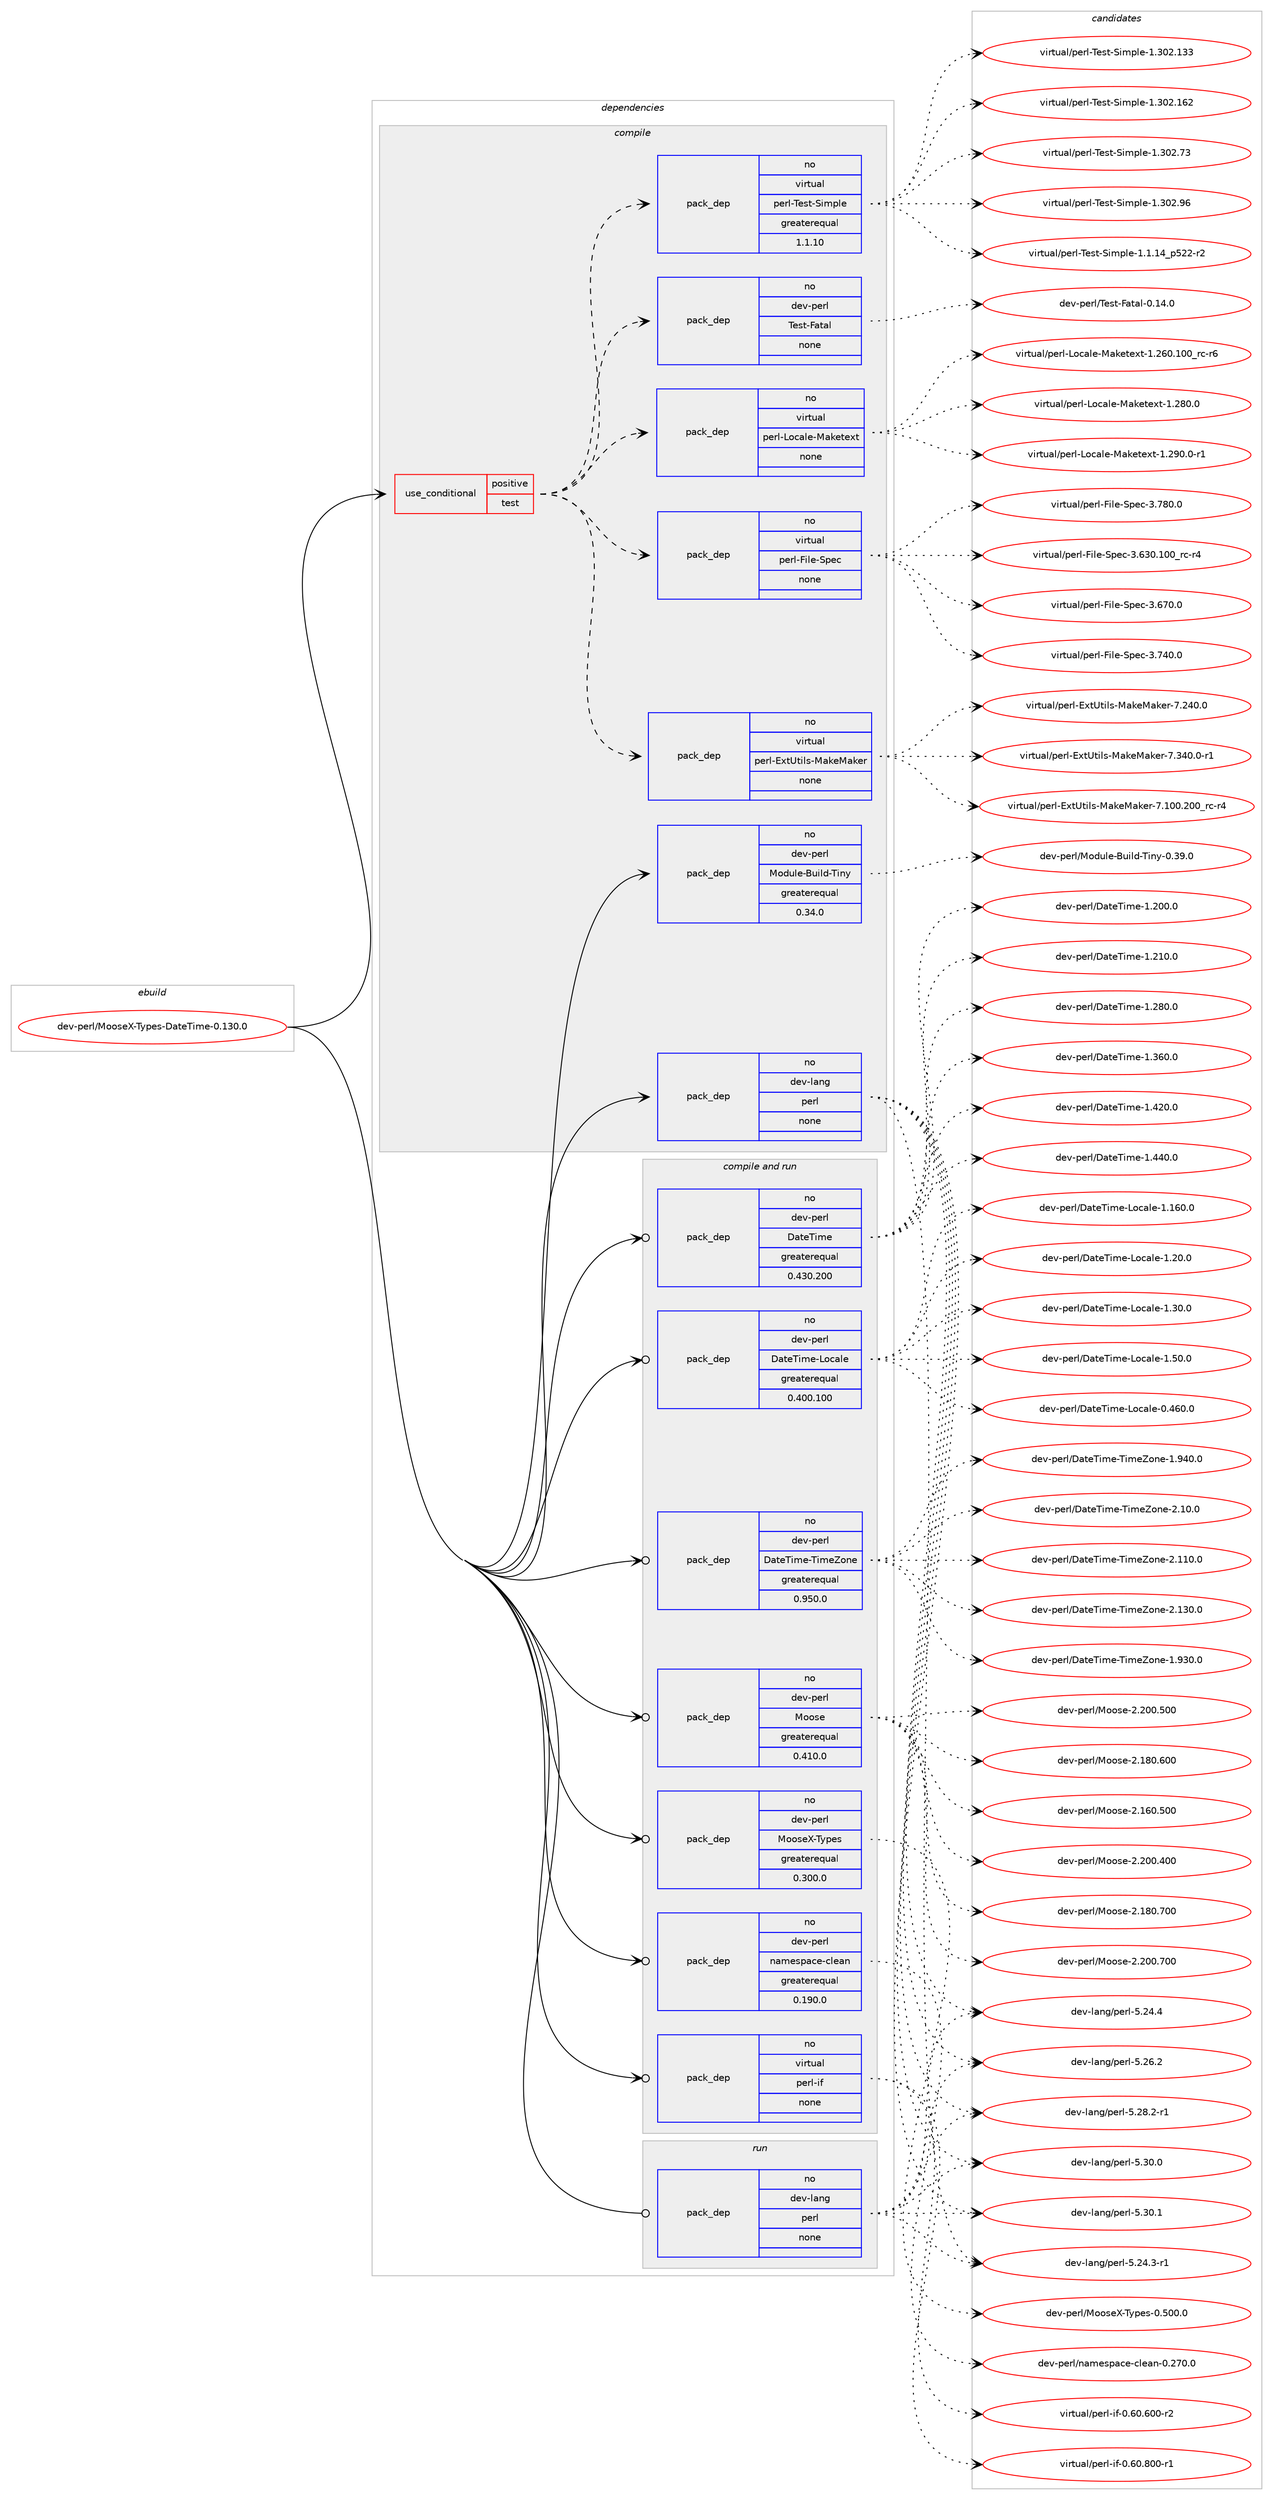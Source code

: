digraph prolog {

# *************
# Graph options
# *************

newrank=true;
concentrate=true;
compound=true;
graph [rankdir=LR,fontname=Helvetica,fontsize=10,ranksep=1.5];#, ranksep=2.5, nodesep=0.2];
edge  [arrowhead=vee];
node  [fontname=Helvetica,fontsize=10];

# **********
# The ebuild
# **********

subgraph cluster_leftcol {
color=gray;
rank=same;
label=<<i>ebuild</i>>;
id [label="dev-perl/MooseX-Types-DateTime-0.130.0", color=red, width=4, href="../dev-perl/MooseX-Types-DateTime-0.130.0.svg"];
}

# ****************
# The dependencies
# ****************

subgraph cluster_midcol {
color=gray;
label=<<i>dependencies</i>>;
subgraph cluster_compile {
fillcolor="#eeeeee";
style=filled;
label=<<i>compile</i>>;
subgraph cond134029 {
dependency582473 [label=<<TABLE BORDER="0" CELLBORDER="1" CELLSPACING="0" CELLPADDING="4"><TR><TD ROWSPAN="3" CELLPADDING="10">use_conditional</TD></TR><TR><TD>positive</TD></TR><TR><TD>test</TD></TR></TABLE>>, shape=none, color=red];
subgraph pack436792 {
dependency582474 [label=<<TABLE BORDER="0" CELLBORDER="1" CELLSPACING="0" CELLPADDING="4" WIDTH="220"><TR><TD ROWSPAN="6" CELLPADDING="30">pack_dep</TD></TR><TR><TD WIDTH="110">no</TD></TR><TR><TD>virtual</TD></TR><TR><TD>perl-ExtUtils-MakeMaker</TD></TR><TR><TD>none</TD></TR><TR><TD></TD></TR></TABLE>>, shape=none, color=blue];
}
dependency582473:e -> dependency582474:w [weight=20,style="dashed",arrowhead="vee"];
subgraph pack436793 {
dependency582475 [label=<<TABLE BORDER="0" CELLBORDER="1" CELLSPACING="0" CELLPADDING="4" WIDTH="220"><TR><TD ROWSPAN="6" CELLPADDING="30">pack_dep</TD></TR><TR><TD WIDTH="110">no</TD></TR><TR><TD>virtual</TD></TR><TR><TD>perl-File-Spec</TD></TR><TR><TD>none</TD></TR><TR><TD></TD></TR></TABLE>>, shape=none, color=blue];
}
dependency582473:e -> dependency582475:w [weight=20,style="dashed",arrowhead="vee"];
subgraph pack436794 {
dependency582476 [label=<<TABLE BORDER="0" CELLBORDER="1" CELLSPACING="0" CELLPADDING="4" WIDTH="220"><TR><TD ROWSPAN="6" CELLPADDING="30">pack_dep</TD></TR><TR><TD WIDTH="110">no</TD></TR><TR><TD>virtual</TD></TR><TR><TD>perl-Locale-Maketext</TD></TR><TR><TD>none</TD></TR><TR><TD></TD></TR></TABLE>>, shape=none, color=blue];
}
dependency582473:e -> dependency582476:w [weight=20,style="dashed",arrowhead="vee"];
subgraph pack436795 {
dependency582477 [label=<<TABLE BORDER="0" CELLBORDER="1" CELLSPACING="0" CELLPADDING="4" WIDTH="220"><TR><TD ROWSPAN="6" CELLPADDING="30">pack_dep</TD></TR><TR><TD WIDTH="110">no</TD></TR><TR><TD>dev-perl</TD></TR><TR><TD>Test-Fatal</TD></TR><TR><TD>none</TD></TR><TR><TD></TD></TR></TABLE>>, shape=none, color=blue];
}
dependency582473:e -> dependency582477:w [weight=20,style="dashed",arrowhead="vee"];
subgraph pack436796 {
dependency582478 [label=<<TABLE BORDER="0" CELLBORDER="1" CELLSPACING="0" CELLPADDING="4" WIDTH="220"><TR><TD ROWSPAN="6" CELLPADDING="30">pack_dep</TD></TR><TR><TD WIDTH="110">no</TD></TR><TR><TD>virtual</TD></TR><TR><TD>perl-Test-Simple</TD></TR><TR><TD>greaterequal</TD></TR><TR><TD>1.1.10</TD></TR></TABLE>>, shape=none, color=blue];
}
dependency582473:e -> dependency582478:w [weight=20,style="dashed",arrowhead="vee"];
}
id:e -> dependency582473:w [weight=20,style="solid",arrowhead="vee"];
subgraph pack436797 {
dependency582479 [label=<<TABLE BORDER="0" CELLBORDER="1" CELLSPACING="0" CELLPADDING="4" WIDTH="220"><TR><TD ROWSPAN="6" CELLPADDING="30">pack_dep</TD></TR><TR><TD WIDTH="110">no</TD></TR><TR><TD>dev-lang</TD></TR><TR><TD>perl</TD></TR><TR><TD>none</TD></TR><TR><TD></TD></TR></TABLE>>, shape=none, color=blue];
}
id:e -> dependency582479:w [weight=20,style="solid",arrowhead="vee"];
subgraph pack436798 {
dependency582480 [label=<<TABLE BORDER="0" CELLBORDER="1" CELLSPACING="0" CELLPADDING="4" WIDTH="220"><TR><TD ROWSPAN="6" CELLPADDING="30">pack_dep</TD></TR><TR><TD WIDTH="110">no</TD></TR><TR><TD>dev-perl</TD></TR><TR><TD>Module-Build-Tiny</TD></TR><TR><TD>greaterequal</TD></TR><TR><TD>0.34.0</TD></TR></TABLE>>, shape=none, color=blue];
}
id:e -> dependency582480:w [weight=20,style="solid",arrowhead="vee"];
}
subgraph cluster_compileandrun {
fillcolor="#eeeeee";
style=filled;
label=<<i>compile and run</i>>;
subgraph pack436799 {
dependency582481 [label=<<TABLE BORDER="0" CELLBORDER="1" CELLSPACING="0" CELLPADDING="4" WIDTH="220"><TR><TD ROWSPAN="6" CELLPADDING="30">pack_dep</TD></TR><TR><TD WIDTH="110">no</TD></TR><TR><TD>dev-perl</TD></TR><TR><TD>DateTime</TD></TR><TR><TD>greaterequal</TD></TR><TR><TD>0.430.200</TD></TR></TABLE>>, shape=none, color=blue];
}
id:e -> dependency582481:w [weight=20,style="solid",arrowhead="odotvee"];
subgraph pack436800 {
dependency582482 [label=<<TABLE BORDER="0" CELLBORDER="1" CELLSPACING="0" CELLPADDING="4" WIDTH="220"><TR><TD ROWSPAN="6" CELLPADDING="30">pack_dep</TD></TR><TR><TD WIDTH="110">no</TD></TR><TR><TD>dev-perl</TD></TR><TR><TD>DateTime-Locale</TD></TR><TR><TD>greaterequal</TD></TR><TR><TD>0.400.100</TD></TR></TABLE>>, shape=none, color=blue];
}
id:e -> dependency582482:w [weight=20,style="solid",arrowhead="odotvee"];
subgraph pack436801 {
dependency582483 [label=<<TABLE BORDER="0" CELLBORDER="1" CELLSPACING="0" CELLPADDING="4" WIDTH="220"><TR><TD ROWSPAN="6" CELLPADDING="30">pack_dep</TD></TR><TR><TD WIDTH="110">no</TD></TR><TR><TD>dev-perl</TD></TR><TR><TD>DateTime-TimeZone</TD></TR><TR><TD>greaterequal</TD></TR><TR><TD>0.950.0</TD></TR></TABLE>>, shape=none, color=blue];
}
id:e -> dependency582483:w [weight=20,style="solid",arrowhead="odotvee"];
subgraph pack436802 {
dependency582484 [label=<<TABLE BORDER="0" CELLBORDER="1" CELLSPACING="0" CELLPADDING="4" WIDTH="220"><TR><TD ROWSPAN="6" CELLPADDING="30">pack_dep</TD></TR><TR><TD WIDTH="110">no</TD></TR><TR><TD>dev-perl</TD></TR><TR><TD>Moose</TD></TR><TR><TD>greaterequal</TD></TR><TR><TD>0.410.0</TD></TR></TABLE>>, shape=none, color=blue];
}
id:e -> dependency582484:w [weight=20,style="solid",arrowhead="odotvee"];
subgraph pack436803 {
dependency582485 [label=<<TABLE BORDER="0" CELLBORDER="1" CELLSPACING="0" CELLPADDING="4" WIDTH="220"><TR><TD ROWSPAN="6" CELLPADDING="30">pack_dep</TD></TR><TR><TD WIDTH="110">no</TD></TR><TR><TD>dev-perl</TD></TR><TR><TD>MooseX-Types</TD></TR><TR><TD>greaterequal</TD></TR><TR><TD>0.300.0</TD></TR></TABLE>>, shape=none, color=blue];
}
id:e -> dependency582485:w [weight=20,style="solid",arrowhead="odotvee"];
subgraph pack436804 {
dependency582486 [label=<<TABLE BORDER="0" CELLBORDER="1" CELLSPACING="0" CELLPADDING="4" WIDTH="220"><TR><TD ROWSPAN="6" CELLPADDING="30">pack_dep</TD></TR><TR><TD WIDTH="110">no</TD></TR><TR><TD>dev-perl</TD></TR><TR><TD>namespace-clean</TD></TR><TR><TD>greaterequal</TD></TR><TR><TD>0.190.0</TD></TR></TABLE>>, shape=none, color=blue];
}
id:e -> dependency582486:w [weight=20,style="solid",arrowhead="odotvee"];
subgraph pack436805 {
dependency582487 [label=<<TABLE BORDER="0" CELLBORDER="1" CELLSPACING="0" CELLPADDING="4" WIDTH="220"><TR><TD ROWSPAN="6" CELLPADDING="30">pack_dep</TD></TR><TR><TD WIDTH="110">no</TD></TR><TR><TD>virtual</TD></TR><TR><TD>perl-if</TD></TR><TR><TD>none</TD></TR><TR><TD></TD></TR></TABLE>>, shape=none, color=blue];
}
id:e -> dependency582487:w [weight=20,style="solid",arrowhead="odotvee"];
}
subgraph cluster_run {
fillcolor="#eeeeee";
style=filled;
label=<<i>run</i>>;
subgraph pack436806 {
dependency582488 [label=<<TABLE BORDER="0" CELLBORDER="1" CELLSPACING="0" CELLPADDING="4" WIDTH="220"><TR><TD ROWSPAN="6" CELLPADDING="30">pack_dep</TD></TR><TR><TD WIDTH="110">no</TD></TR><TR><TD>dev-lang</TD></TR><TR><TD>perl</TD></TR><TR><TD>none</TD></TR><TR><TD></TD></TR></TABLE>>, shape=none, color=blue];
}
id:e -> dependency582488:w [weight=20,style="solid",arrowhead="odot"];
}
}

# **************
# The candidates
# **************

subgraph cluster_choices {
rank=same;
color=gray;
label=<<i>candidates</i>>;

subgraph choice436792 {
color=black;
nodesep=1;
choice118105114116117971084711210111410845691201168511610510811545779710710177971071011144555464948484650484895114994511452 [label="virtual/perl-ExtUtils-MakeMaker-7.100.200_rc-r4", color=red, width=4,href="../virtual/perl-ExtUtils-MakeMaker-7.100.200_rc-r4.svg"];
choice118105114116117971084711210111410845691201168511610510811545779710710177971071011144555465052484648 [label="virtual/perl-ExtUtils-MakeMaker-7.240.0", color=red, width=4,href="../virtual/perl-ExtUtils-MakeMaker-7.240.0.svg"];
choice1181051141161179710847112101114108456912011685116105108115457797107101779710710111445554651524846484511449 [label="virtual/perl-ExtUtils-MakeMaker-7.340.0-r1", color=red, width=4,href="../virtual/perl-ExtUtils-MakeMaker-7.340.0-r1.svg"];
dependency582474:e -> choice118105114116117971084711210111410845691201168511610510811545779710710177971071011144555464948484650484895114994511452:w [style=dotted,weight="100"];
dependency582474:e -> choice118105114116117971084711210111410845691201168511610510811545779710710177971071011144555465052484648:w [style=dotted,weight="100"];
dependency582474:e -> choice1181051141161179710847112101114108456912011685116105108115457797107101779710710111445554651524846484511449:w [style=dotted,weight="100"];
}
subgraph choice436793 {
color=black;
nodesep=1;
choice118105114116117971084711210111410845701051081014583112101994551465451484649484895114994511452 [label="virtual/perl-File-Spec-3.630.100_rc-r4", color=red, width=4,href="../virtual/perl-File-Spec-3.630.100_rc-r4.svg"];
choice118105114116117971084711210111410845701051081014583112101994551465455484648 [label="virtual/perl-File-Spec-3.670.0", color=red, width=4,href="../virtual/perl-File-Spec-3.670.0.svg"];
choice118105114116117971084711210111410845701051081014583112101994551465552484648 [label="virtual/perl-File-Spec-3.740.0", color=red, width=4,href="../virtual/perl-File-Spec-3.740.0.svg"];
choice118105114116117971084711210111410845701051081014583112101994551465556484648 [label="virtual/perl-File-Spec-3.780.0", color=red, width=4,href="../virtual/perl-File-Spec-3.780.0.svg"];
dependency582475:e -> choice118105114116117971084711210111410845701051081014583112101994551465451484649484895114994511452:w [style=dotted,weight="100"];
dependency582475:e -> choice118105114116117971084711210111410845701051081014583112101994551465455484648:w [style=dotted,weight="100"];
dependency582475:e -> choice118105114116117971084711210111410845701051081014583112101994551465552484648:w [style=dotted,weight="100"];
dependency582475:e -> choice118105114116117971084711210111410845701051081014583112101994551465556484648:w [style=dotted,weight="100"];
}
subgraph choice436794 {
color=black;
nodesep=1;
choice1181051141161179710847112101114108457611199971081014577971071011161011201164549465054484649484895114994511454 [label="virtual/perl-Locale-Maketext-1.260.100_rc-r6", color=red, width=4,href="../virtual/perl-Locale-Maketext-1.260.100_rc-r6.svg"];
choice1181051141161179710847112101114108457611199971081014577971071011161011201164549465056484648 [label="virtual/perl-Locale-Maketext-1.280.0", color=red, width=4,href="../virtual/perl-Locale-Maketext-1.280.0.svg"];
choice11810511411611797108471121011141084576111999710810145779710710111610112011645494650574846484511449 [label="virtual/perl-Locale-Maketext-1.290.0-r1", color=red, width=4,href="../virtual/perl-Locale-Maketext-1.290.0-r1.svg"];
dependency582476:e -> choice1181051141161179710847112101114108457611199971081014577971071011161011201164549465054484649484895114994511454:w [style=dotted,weight="100"];
dependency582476:e -> choice1181051141161179710847112101114108457611199971081014577971071011161011201164549465056484648:w [style=dotted,weight="100"];
dependency582476:e -> choice11810511411611797108471121011141084576111999710810145779710710111610112011645494650574846484511449:w [style=dotted,weight="100"];
}
subgraph choice436795 {
color=black;
nodesep=1;
choice1001011184511210111410847841011151164570971169710845484649524648 [label="dev-perl/Test-Fatal-0.14.0", color=red, width=4,href="../dev-perl/Test-Fatal-0.14.0.svg"];
dependency582477:e -> choice1001011184511210111410847841011151164570971169710845484649524648:w [style=dotted,weight="100"];
}
subgraph choice436796 {
color=black;
nodesep=1;
choice11810511411611797108471121011141084584101115116458310510911210810145494649464952951125350504511450 [label="virtual/perl-Test-Simple-1.1.14_p522-r2", color=red, width=4,href="../virtual/perl-Test-Simple-1.1.14_p522-r2.svg"];
choice11810511411611797108471121011141084584101115116458310510911210810145494651485046495151 [label="virtual/perl-Test-Simple-1.302.133", color=red, width=4,href="../virtual/perl-Test-Simple-1.302.133.svg"];
choice11810511411611797108471121011141084584101115116458310510911210810145494651485046495450 [label="virtual/perl-Test-Simple-1.302.162", color=red, width=4,href="../virtual/perl-Test-Simple-1.302.162.svg"];
choice118105114116117971084711210111410845841011151164583105109112108101454946514850465551 [label="virtual/perl-Test-Simple-1.302.73", color=red, width=4,href="../virtual/perl-Test-Simple-1.302.73.svg"];
choice118105114116117971084711210111410845841011151164583105109112108101454946514850465754 [label="virtual/perl-Test-Simple-1.302.96", color=red, width=4,href="../virtual/perl-Test-Simple-1.302.96.svg"];
dependency582478:e -> choice11810511411611797108471121011141084584101115116458310510911210810145494649464952951125350504511450:w [style=dotted,weight="100"];
dependency582478:e -> choice11810511411611797108471121011141084584101115116458310510911210810145494651485046495151:w [style=dotted,weight="100"];
dependency582478:e -> choice11810511411611797108471121011141084584101115116458310510911210810145494651485046495450:w [style=dotted,weight="100"];
dependency582478:e -> choice118105114116117971084711210111410845841011151164583105109112108101454946514850465551:w [style=dotted,weight="100"];
dependency582478:e -> choice118105114116117971084711210111410845841011151164583105109112108101454946514850465754:w [style=dotted,weight="100"];
}
subgraph choice436797 {
color=black;
nodesep=1;
choice100101118451089711010347112101114108455346505246514511449 [label="dev-lang/perl-5.24.3-r1", color=red, width=4,href="../dev-lang/perl-5.24.3-r1.svg"];
choice10010111845108971101034711210111410845534650524652 [label="dev-lang/perl-5.24.4", color=red, width=4,href="../dev-lang/perl-5.24.4.svg"];
choice10010111845108971101034711210111410845534650544650 [label="dev-lang/perl-5.26.2", color=red, width=4,href="../dev-lang/perl-5.26.2.svg"];
choice100101118451089711010347112101114108455346505646504511449 [label="dev-lang/perl-5.28.2-r1", color=red, width=4,href="../dev-lang/perl-5.28.2-r1.svg"];
choice10010111845108971101034711210111410845534651484648 [label="dev-lang/perl-5.30.0", color=red, width=4,href="../dev-lang/perl-5.30.0.svg"];
choice10010111845108971101034711210111410845534651484649 [label="dev-lang/perl-5.30.1", color=red, width=4,href="../dev-lang/perl-5.30.1.svg"];
dependency582479:e -> choice100101118451089711010347112101114108455346505246514511449:w [style=dotted,weight="100"];
dependency582479:e -> choice10010111845108971101034711210111410845534650524652:w [style=dotted,weight="100"];
dependency582479:e -> choice10010111845108971101034711210111410845534650544650:w [style=dotted,weight="100"];
dependency582479:e -> choice100101118451089711010347112101114108455346505646504511449:w [style=dotted,weight="100"];
dependency582479:e -> choice10010111845108971101034711210111410845534651484648:w [style=dotted,weight="100"];
dependency582479:e -> choice10010111845108971101034711210111410845534651484649:w [style=dotted,weight="100"];
}
subgraph choice436798 {
color=black;
nodesep=1;
choice1001011184511210111410847771111001171081014566117105108100458410511012145484651574648 [label="dev-perl/Module-Build-Tiny-0.39.0", color=red, width=4,href="../dev-perl/Module-Build-Tiny-0.39.0.svg"];
dependency582480:e -> choice1001011184511210111410847771111001171081014566117105108100458410511012145484651574648:w [style=dotted,weight="100"];
}
subgraph choice436799 {
color=black;
nodesep=1;
choice10010111845112101114108476897116101841051091014549465048484648 [label="dev-perl/DateTime-1.200.0", color=red, width=4,href="../dev-perl/DateTime-1.200.0.svg"];
choice10010111845112101114108476897116101841051091014549465049484648 [label="dev-perl/DateTime-1.210.0", color=red, width=4,href="../dev-perl/DateTime-1.210.0.svg"];
choice10010111845112101114108476897116101841051091014549465056484648 [label="dev-perl/DateTime-1.280.0", color=red, width=4,href="../dev-perl/DateTime-1.280.0.svg"];
choice10010111845112101114108476897116101841051091014549465154484648 [label="dev-perl/DateTime-1.360.0", color=red, width=4,href="../dev-perl/DateTime-1.360.0.svg"];
choice10010111845112101114108476897116101841051091014549465250484648 [label="dev-perl/DateTime-1.420.0", color=red, width=4,href="../dev-perl/DateTime-1.420.0.svg"];
choice10010111845112101114108476897116101841051091014549465252484648 [label="dev-perl/DateTime-1.440.0", color=red, width=4,href="../dev-perl/DateTime-1.440.0.svg"];
dependency582481:e -> choice10010111845112101114108476897116101841051091014549465048484648:w [style=dotted,weight="100"];
dependency582481:e -> choice10010111845112101114108476897116101841051091014549465049484648:w [style=dotted,weight="100"];
dependency582481:e -> choice10010111845112101114108476897116101841051091014549465056484648:w [style=dotted,weight="100"];
dependency582481:e -> choice10010111845112101114108476897116101841051091014549465154484648:w [style=dotted,weight="100"];
dependency582481:e -> choice10010111845112101114108476897116101841051091014549465250484648:w [style=dotted,weight="100"];
dependency582481:e -> choice10010111845112101114108476897116101841051091014549465252484648:w [style=dotted,weight="100"];
}
subgraph choice436800 {
color=black;
nodesep=1;
choice1001011184511210111410847689711610184105109101457611199971081014548465254484648 [label="dev-perl/DateTime-Locale-0.460.0", color=red, width=4,href="../dev-perl/DateTime-Locale-0.460.0.svg"];
choice1001011184511210111410847689711610184105109101457611199971081014549464954484648 [label="dev-perl/DateTime-Locale-1.160.0", color=red, width=4,href="../dev-perl/DateTime-Locale-1.160.0.svg"];
choice10010111845112101114108476897116101841051091014576111999710810145494650484648 [label="dev-perl/DateTime-Locale-1.20.0", color=red, width=4,href="../dev-perl/DateTime-Locale-1.20.0.svg"];
choice10010111845112101114108476897116101841051091014576111999710810145494651484648 [label="dev-perl/DateTime-Locale-1.30.0", color=red, width=4,href="../dev-perl/DateTime-Locale-1.30.0.svg"];
choice10010111845112101114108476897116101841051091014576111999710810145494653484648 [label="dev-perl/DateTime-Locale-1.50.0", color=red, width=4,href="../dev-perl/DateTime-Locale-1.50.0.svg"];
dependency582482:e -> choice1001011184511210111410847689711610184105109101457611199971081014548465254484648:w [style=dotted,weight="100"];
dependency582482:e -> choice1001011184511210111410847689711610184105109101457611199971081014549464954484648:w [style=dotted,weight="100"];
dependency582482:e -> choice10010111845112101114108476897116101841051091014576111999710810145494650484648:w [style=dotted,weight="100"];
dependency582482:e -> choice10010111845112101114108476897116101841051091014576111999710810145494651484648:w [style=dotted,weight="100"];
dependency582482:e -> choice10010111845112101114108476897116101841051091014576111999710810145494653484648:w [style=dotted,weight="100"];
}
subgraph choice436801 {
color=black;
nodesep=1;
choice10010111845112101114108476897116101841051091014584105109101901111101014549465751484648 [label="dev-perl/DateTime-TimeZone-1.930.0", color=red, width=4,href="../dev-perl/DateTime-TimeZone-1.930.0.svg"];
choice10010111845112101114108476897116101841051091014584105109101901111101014549465752484648 [label="dev-perl/DateTime-TimeZone-1.940.0", color=red, width=4,href="../dev-perl/DateTime-TimeZone-1.940.0.svg"];
choice100101118451121011141084768971161018410510910145841051091019011111010145504649484648 [label="dev-perl/DateTime-TimeZone-2.10.0", color=red, width=4,href="../dev-perl/DateTime-TimeZone-2.10.0.svg"];
choice10010111845112101114108476897116101841051091014584105109101901111101014550464949484648 [label="dev-perl/DateTime-TimeZone-2.110.0", color=red, width=4,href="../dev-perl/DateTime-TimeZone-2.110.0.svg"];
choice10010111845112101114108476897116101841051091014584105109101901111101014550464951484648 [label="dev-perl/DateTime-TimeZone-2.130.0", color=red, width=4,href="../dev-perl/DateTime-TimeZone-2.130.0.svg"];
dependency582483:e -> choice10010111845112101114108476897116101841051091014584105109101901111101014549465751484648:w [style=dotted,weight="100"];
dependency582483:e -> choice10010111845112101114108476897116101841051091014584105109101901111101014549465752484648:w [style=dotted,weight="100"];
dependency582483:e -> choice100101118451121011141084768971161018410510910145841051091019011111010145504649484648:w [style=dotted,weight="100"];
dependency582483:e -> choice10010111845112101114108476897116101841051091014584105109101901111101014550464949484648:w [style=dotted,weight="100"];
dependency582483:e -> choice10010111845112101114108476897116101841051091014584105109101901111101014550464951484648:w [style=dotted,weight="100"];
}
subgraph choice436802 {
color=black;
nodesep=1;
choice10010111845112101114108477711111111510145504649544846534848 [label="dev-perl/Moose-2.160.500", color=red, width=4,href="../dev-perl/Moose-2.160.500.svg"];
choice10010111845112101114108477711111111510145504649564846544848 [label="dev-perl/Moose-2.180.600", color=red, width=4,href="../dev-perl/Moose-2.180.600.svg"];
choice10010111845112101114108477711111111510145504649564846554848 [label="dev-perl/Moose-2.180.700", color=red, width=4,href="../dev-perl/Moose-2.180.700.svg"];
choice10010111845112101114108477711111111510145504650484846524848 [label="dev-perl/Moose-2.200.400", color=red, width=4,href="../dev-perl/Moose-2.200.400.svg"];
choice10010111845112101114108477711111111510145504650484846534848 [label="dev-perl/Moose-2.200.500", color=red, width=4,href="../dev-perl/Moose-2.200.500.svg"];
choice10010111845112101114108477711111111510145504650484846554848 [label="dev-perl/Moose-2.200.700", color=red, width=4,href="../dev-perl/Moose-2.200.700.svg"];
dependency582484:e -> choice10010111845112101114108477711111111510145504649544846534848:w [style=dotted,weight="100"];
dependency582484:e -> choice10010111845112101114108477711111111510145504649564846544848:w [style=dotted,weight="100"];
dependency582484:e -> choice10010111845112101114108477711111111510145504649564846554848:w [style=dotted,weight="100"];
dependency582484:e -> choice10010111845112101114108477711111111510145504650484846524848:w [style=dotted,weight="100"];
dependency582484:e -> choice10010111845112101114108477711111111510145504650484846534848:w [style=dotted,weight="100"];
dependency582484:e -> choice10010111845112101114108477711111111510145504650484846554848:w [style=dotted,weight="100"];
}
subgraph choice436803 {
color=black;
nodesep=1;
choice1001011184511210111410847771111111151018845841211121011154548465348484648 [label="dev-perl/MooseX-Types-0.500.0", color=red, width=4,href="../dev-perl/MooseX-Types-0.500.0.svg"];
dependency582485:e -> choice1001011184511210111410847771111111151018845841211121011154548465348484648:w [style=dotted,weight="100"];
}
subgraph choice436804 {
color=black;
nodesep=1;
choice10010111845112101114108471109710910111511297991014599108101971104548465055484648 [label="dev-perl/namespace-clean-0.270.0", color=red, width=4,href="../dev-perl/namespace-clean-0.270.0.svg"];
dependency582486:e -> choice10010111845112101114108471109710910111511297991014599108101971104548465055484648:w [style=dotted,weight="100"];
}
subgraph choice436805 {
color=black;
nodesep=1;
choice1181051141161179710847112101114108451051024548465448465448484511450 [label="virtual/perl-if-0.60.600-r2", color=red, width=4,href="../virtual/perl-if-0.60.600-r2.svg"];
choice1181051141161179710847112101114108451051024548465448465648484511449 [label="virtual/perl-if-0.60.800-r1", color=red, width=4,href="../virtual/perl-if-0.60.800-r1.svg"];
dependency582487:e -> choice1181051141161179710847112101114108451051024548465448465448484511450:w [style=dotted,weight="100"];
dependency582487:e -> choice1181051141161179710847112101114108451051024548465448465648484511449:w [style=dotted,weight="100"];
}
subgraph choice436806 {
color=black;
nodesep=1;
choice100101118451089711010347112101114108455346505246514511449 [label="dev-lang/perl-5.24.3-r1", color=red, width=4,href="../dev-lang/perl-5.24.3-r1.svg"];
choice10010111845108971101034711210111410845534650524652 [label="dev-lang/perl-5.24.4", color=red, width=4,href="../dev-lang/perl-5.24.4.svg"];
choice10010111845108971101034711210111410845534650544650 [label="dev-lang/perl-5.26.2", color=red, width=4,href="../dev-lang/perl-5.26.2.svg"];
choice100101118451089711010347112101114108455346505646504511449 [label="dev-lang/perl-5.28.2-r1", color=red, width=4,href="../dev-lang/perl-5.28.2-r1.svg"];
choice10010111845108971101034711210111410845534651484648 [label="dev-lang/perl-5.30.0", color=red, width=4,href="../dev-lang/perl-5.30.0.svg"];
choice10010111845108971101034711210111410845534651484649 [label="dev-lang/perl-5.30.1", color=red, width=4,href="../dev-lang/perl-5.30.1.svg"];
dependency582488:e -> choice100101118451089711010347112101114108455346505246514511449:w [style=dotted,weight="100"];
dependency582488:e -> choice10010111845108971101034711210111410845534650524652:w [style=dotted,weight="100"];
dependency582488:e -> choice10010111845108971101034711210111410845534650544650:w [style=dotted,weight="100"];
dependency582488:e -> choice100101118451089711010347112101114108455346505646504511449:w [style=dotted,weight="100"];
dependency582488:e -> choice10010111845108971101034711210111410845534651484648:w [style=dotted,weight="100"];
dependency582488:e -> choice10010111845108971101034711210111410845534651484649:w [style=dotted,weight="100"];
}
}

}
